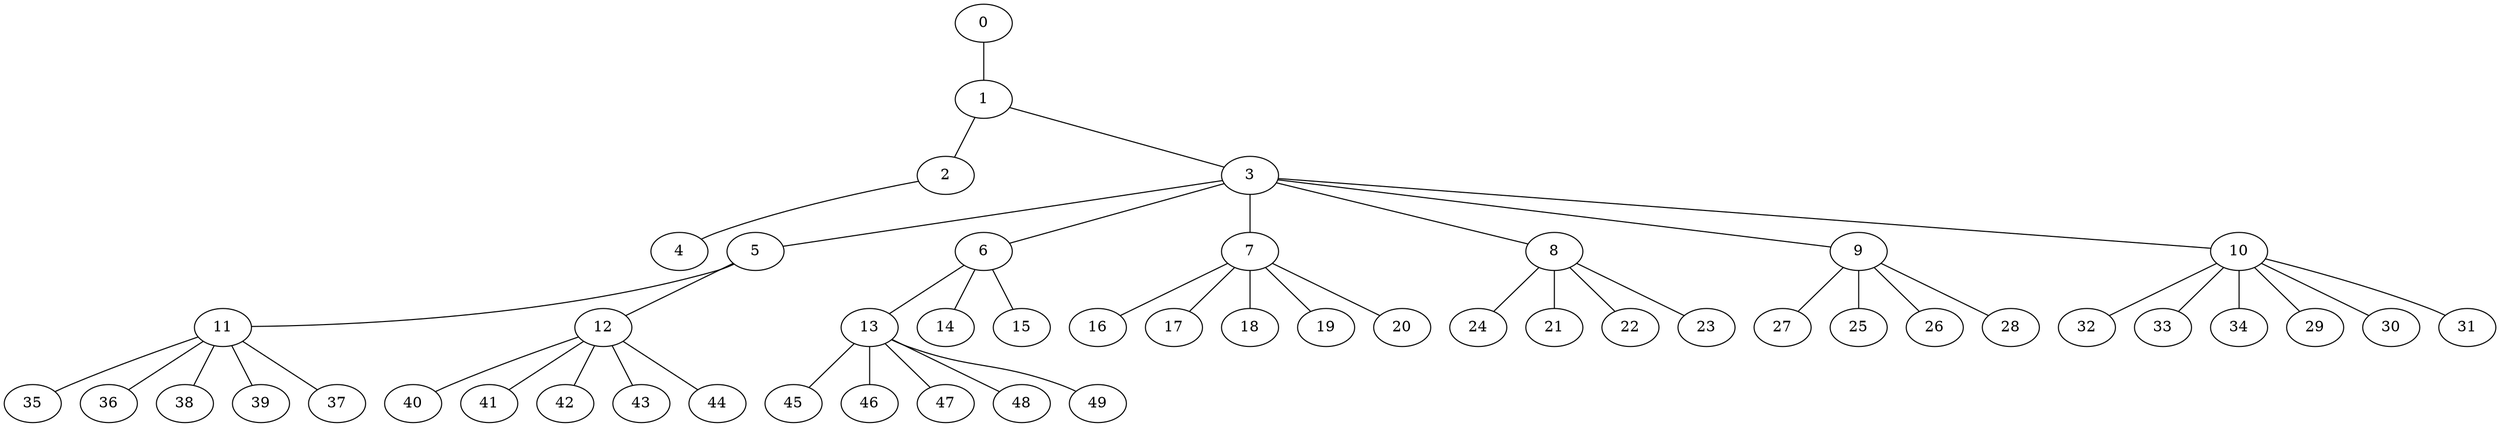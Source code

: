 
graph graphname {
    0 -- 1
1 -- 2
1 -- 3
2 -- 4
3 -- 5
3 -- 6
3 -- 7
3 -- 8
3 -- 9
3 -- 10
5 -- 11
5 -- 12
6 -- 13
6 -- 14
6 -- 15
7 -- 16
7 -- 17
7 -- 18
7 -- 19
7 -- 20
8 -- 24
8 -- 21
8 -- 22
8 -- 23
9 -- 27
9 -- 25
9 -- 26
9 -- 28
10 -- 32
10 -- 33
10 -- 34
10 -- 29
10 -- 30
10 -- 31
11 -- 35
11 -- 36
11 -- 38
11 -- 39
11 -- 37
12 -- 40
12 -- 41
12 -- 42
12 -- 43
12 -- 44
13 -- 45
13 -- 46
13 -- 47
13 -- 48
13 -- 49

}
